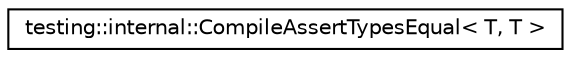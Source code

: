 digraph G
{
  edge [fontname="Helvetica",fontsize="10",labelfontname="Helvetica",labelfontsize="10"];
  node [fontname="Helvetica",fontsize="10",shape=record];
  rankdir="LR";
  Node1 [label="testing::internal::CompileAssertTypesEqual\< T, T \>",height=0.2,width=0.4,color="black", fillcolor="white", style="filled",URL="$structtesting_1_1internal_1_1CompileAssertTypesEqual_3_01T_00_01T_01_4.html"];
}
